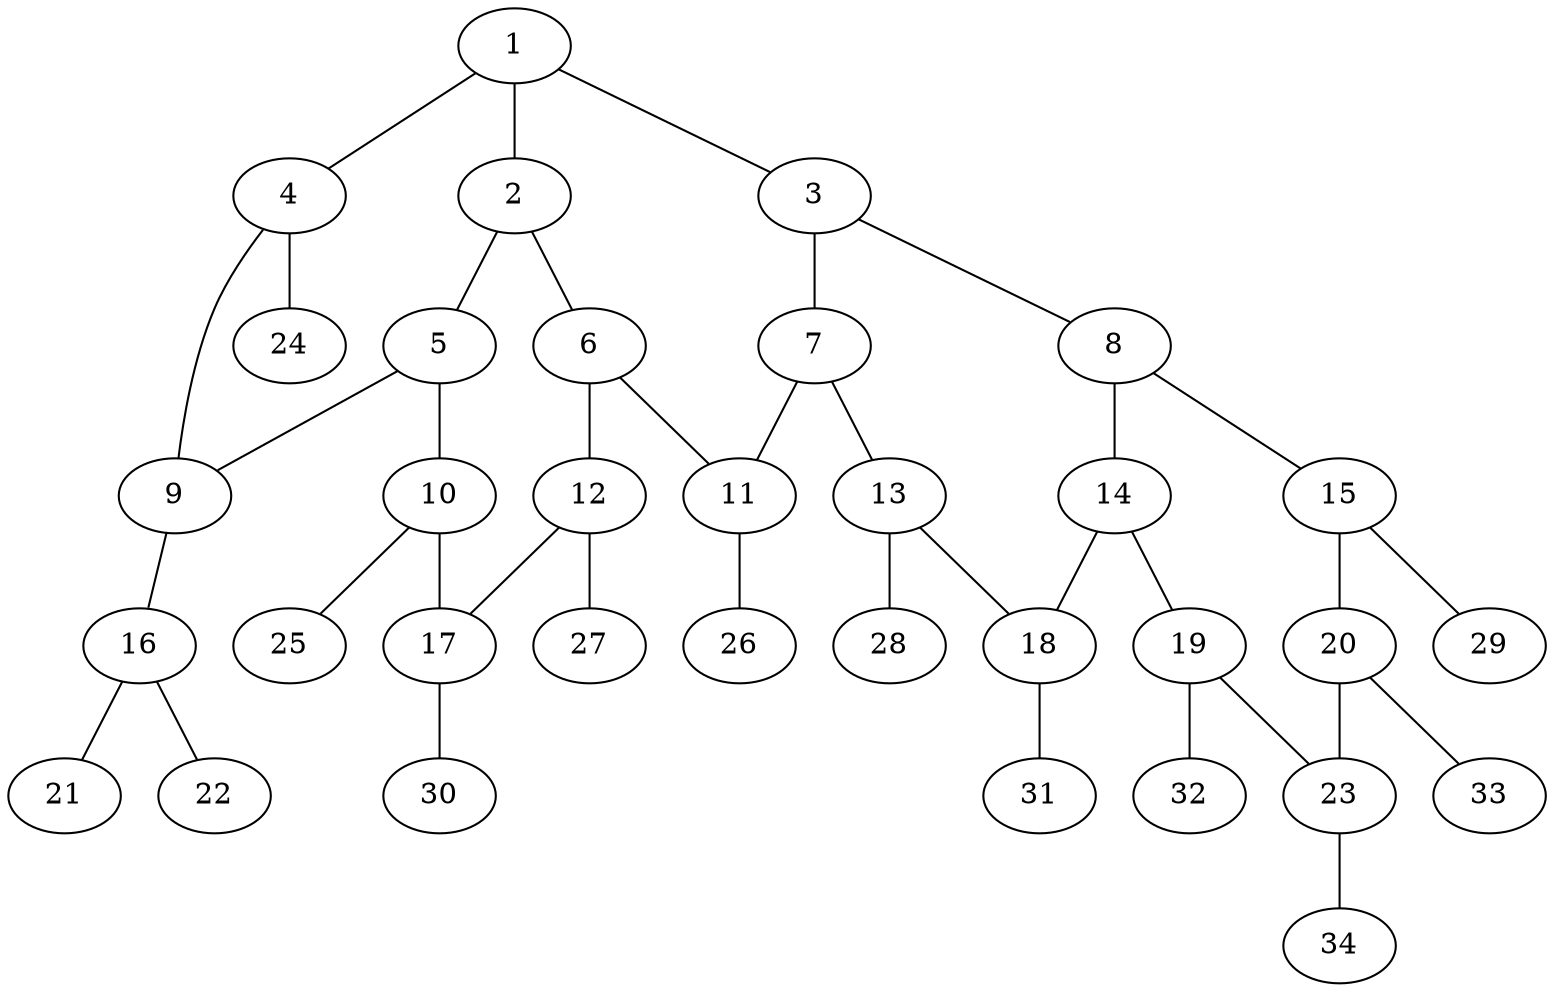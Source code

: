 graph molecule_1890 {
	1	 [chem=C];
	2	 [chem=C];
	1 -- 2	 [valence=1];
	3	 [chem=C];
	1 -- 3	 [valence=2];
	4	 [chem=C];
	1 -- 4	 [valence=1];
	5	 [chem=C];
	2 -- 5	 [valence=2];
	6	 [chem=C];
	2 -- 6	 [valence=1];
	7	 [chem=C];
	3 -- 7	 [valence=1];
	8	 [chem=C];
	3 -- 8	 [valence=1];
	9	 [chem=C];
	4 -- 9	 [valence=2];
	24	 [chem=H];
	4 -- 24	 [valence=1];
	5 -- 9	 [valence=1];
	10	 [chem=C];
	5 -- 10	 [valence=1];
	11	 [chem=C];
	6 -- 11	 [valence=1];
	12	 [chem=C];
	6 -- 12	 [valence=2];
	7 -- 11	 [valence=2];
	13	 [chem=C];
	7 -- 13	 [valence=1];
	14	 [chem=C];
	8 -- 14	 [valence=2];
	15	 [chem=C];
	8 -- 15	 [valence=1];
	16	 [chem=N];
	9 -- 16	 [valence=1];
	17	 [chem=C];
	10 -- 17	 [valence=2];
	25	 [chem=H];
	10 -- 25	 [valence=1];
	26	 [chem=H];
	11 -- 26	 [valence=1];
	12 -- 17	 [valence=1];
	27	 [chem=H];
	12 -- 27	 [valence=1];
	18	 [chem=C];
	13 -- 18	 [valence=2];
	28	 [chem=H];
	13 -- 28	 [valence=1];
	14 -- 18	 [valence=1];
	19	 [chem=C];
	14 -- 19	 [valence=1];
	20	 [chem=C];
	15 -- 20	 [valence=2];
	29	 [chem=H];
	15 -- 29	 [valence=1];
	21	 [chem=O];
	16 -- 21	 [valence=2];
	22	 [chem=O];
	16 -- 22	 [valence=1];
	30	 [chem=H];
	17 -- 30	 [valence=1];
	31	 [chem=H];
	18 -- 31	 [valence=1];
	23	 [chem=C];
	19 -- 23	 [valence=2];
	32	 [chem=H];
	19 -- 32	 [valence=1];
	20 -- 23	 [valence=1];
	33	 [chem=H];
	20 -- 33	 [valence=1];
	34	 [chem=H];
	23 -- 34	 [valence=1];
}
